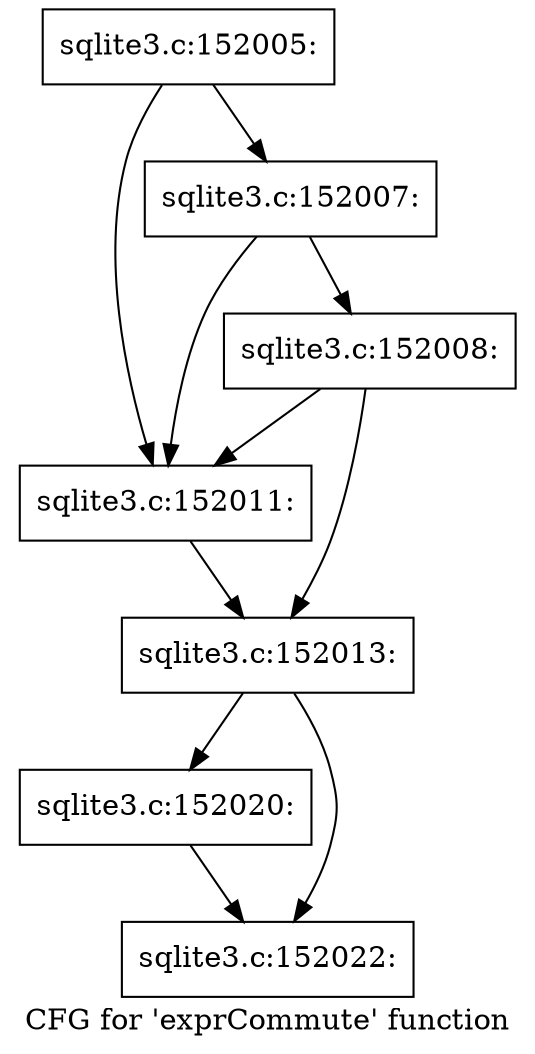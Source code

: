 digraph "CFG for 'exprCommute' function" {
	label="CFG for 'exprCommute' function";

	Node0x55c0f95d70d0 [shape=record,label="{sqlite3.c:152005:}"];
	Node0x55c0f95d70d0 -> Node0x55c0f95d7620;
	Node0x55c0f95d70d0 -> Node0x55c0f95d9e90;
	Node0x55c0f95d9e90 [shape=record,label="{sqlite3.c:152007:}"];
	Node0x55c0f95d9e90 -> Node0x55c0f95d7620;
	Node0x55c0f95d9e90 -> Node0x55c0f95d9370;
	Node0x55c0f95d9370 [shape=record,label="{sqlite3.c:152008:}"];
	Node0x55c0f95d9370 -> Node0x55c0f95d7620;
	Node0x55c0f95d9370 -> Node0x55c0f95d9700;
	Node0x55c0f95d7620 [shape=record,label="{sqlite3.c:152011:}"];
	Node0x55c0f95d7620 -> Node0x55c0f95d9700;
	Node0x55c0f95d9700 [shape=record,label="{sqlite3.c:152013:}"];
	Node0x55c0f95d9700 -> Node0x55c0f95dc5f0;
	Node0x55c0f95d9700 -> Node0x55c0f95dc640;
	Node0x55c0f95dc5f0 [shape=record,label="{sqlite3.c:152020:}"];
	Node0x55c0f95dc5f0 -> Node0x55c0f95dc640;
	Node0x55c0f95dc640 [shape=record,label="{sqlite3.c:152022:}"];
}
